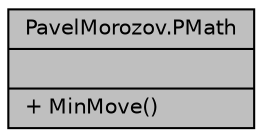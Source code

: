 digraph "PavelMorozov.PMath"
{
 // LATEX_PDF_SIZE
  edge [fontname="Helvetica",fontsize="10",labelfontname="Helvetica",labelfontsize="10"];
  node [fontname="Helvetica",fontsize="10",shape=record];
  Node1 [label="{PavelMorozov.PMath\n||+ MinMove()\l}",height=0.2,width=0.4,color="black", fillcolor="grey75", style="filled", fontcolor="black",tooltip="Клас с математическими действиями"];
}
